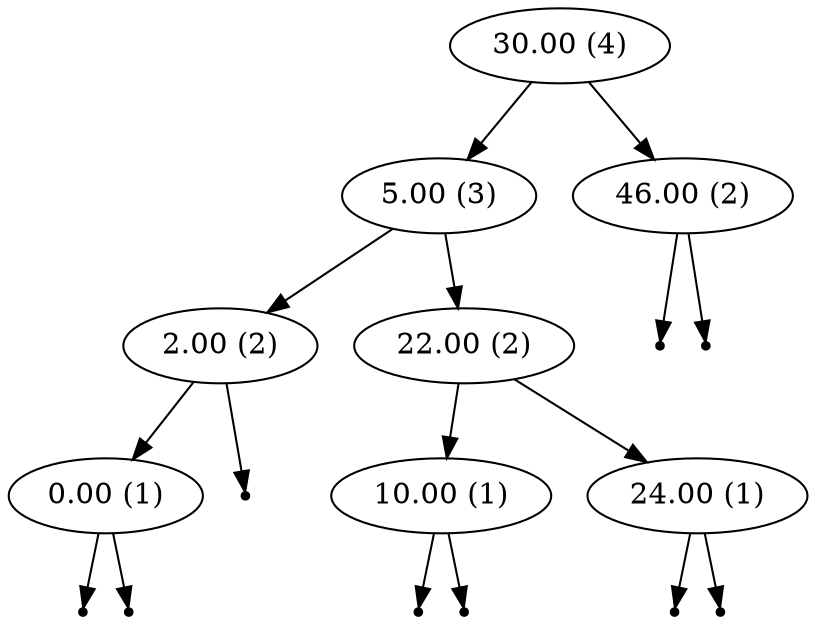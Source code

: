 digraph {
graph [ordering="out"]
"30.00 (4)"
"30.00 (4)" -> "5.00 (3)"
"5.00 (3)" -> "2.00 (2)"
"2.00 (2)" -> "0.00 (1)"
"null0.00-0" [shape=point];
"0.00 (1)" -> "null0.00-0";
"null0.00-1" [shape=point];
"0.00 (1)" -> "null0.00-1";
"null2.00-1" [shape=point];
"2.00 (2)" -> "null2.00-1";
"5.00 (3)" -> "22.00 (2)"
"22.00 (2)" -> "10.00 (1)"
"null10.00-0" [shape=point];
"10.00 (1)" -> "null10.00-0";
"null10.00-1" [shape=point];
"10.00 (1)" -> "null10.00-1";
"22.00 (2)" -> "24.00 (1)"
"null24.00-0" [shape=point];
"24.00 (1)" -> "null24.00-0";
"null24.00-1" [shape=point];
"24.00 (1)" -> "null24.00-1";
"30.00 (4)" -> "46.00 (2)"
"null46.00-0" [shape=point];
"46.00 (2)" -> "null46.00-0";
"null46.00-1" [shape=point];
"46.00 (2)" -> "null46.00-1";
}
